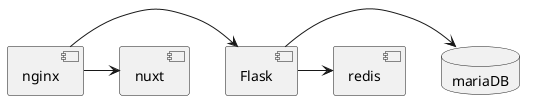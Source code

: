 @startuml


[nginx] as proxy
[nuxt] as front

[Flask] as connector
database mariaDB
[redis] as cache

proxy -> connector
connector -> mariaDB
connector -> cache

proxy -> front

@enduml
